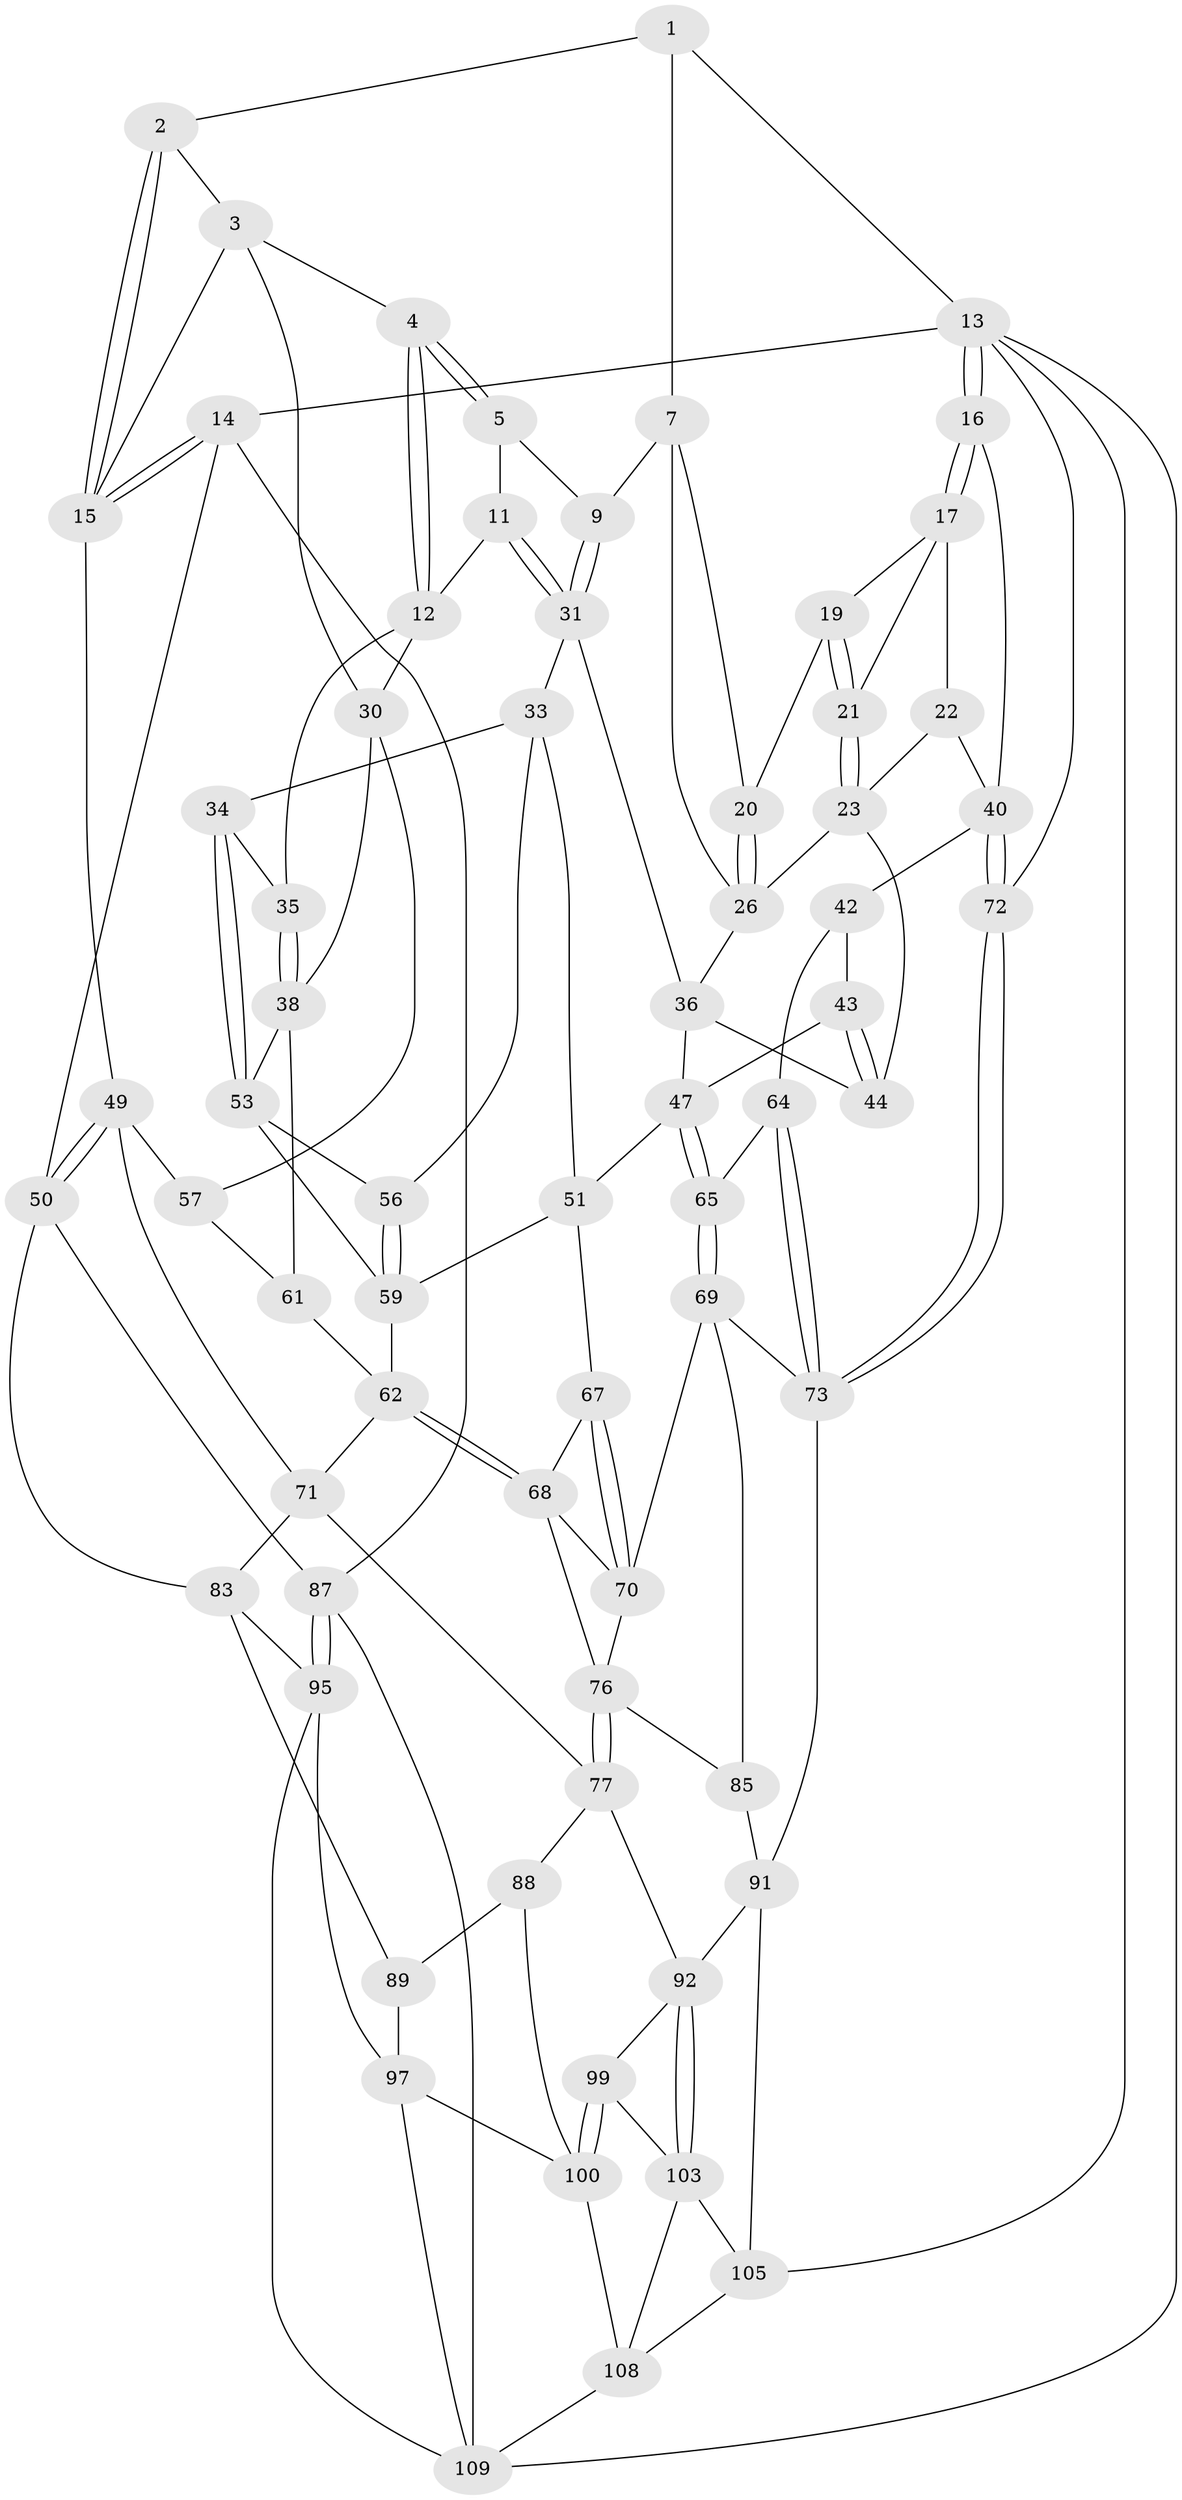 // original degree distribution, {3: 0.018018018018018018, 4: 0.23423423423423423, 5: 0.5405405405405406, 6: 0.2072072072072072}
// Generated by graph-tools (version 1.1) at 2025/42/03/06/25 10:42:33]
// undirected, 67 vertices, 149 edges
graph export_dot {
graph [start="1"]
  node [color=gray90,style=filled];
  1 [pos="+0.4767088529365671+0",super="+6"];
  2 [pos="+0.24168970451780933+0"];
  3 [pos="+0.3108241442255288+0.008344690195494687",super="+24"];
  4 [pos="+0.3985503260467286+0.06510298091500584"];
  5 [pos="+0.46795498918680534+0",super="+10"];
  7 [pos="+0.6929272853618238+0",super="+8"];
  9 [pos="+0.537832049448748+0.08791618644650072"];
  11 [pos="+0.45425110535999114+0.10128559058520542"];
  12 [pos="+0.41703958900701726+0.09245490257223493",super="+29"];
  13 [pos="+1+0",super="+74"];
  14 [pos="+0+0"];
  15 [pos="+0+0",super="+25"];
  16 [pos="+1+0"];
  17 [pos="+0.9660582052035193+0",super="+18"];
  19 [pos="+0.8864796443500231+0.03388755327559671"];
  20 [pos="+0.761371593836547+0.0078130231297119"];
  21 [pos="+0.8524795265178039+0.11627160906587374"];
  22 [pos="+0.8940256713488158+0.13325842992713696"];
  23 [pos="+0.8431502284083598+0.13582258789983748",super="+28"];
  26 [pos="+0.7717119190997378+0.05794072466618129",super="+27"];
  30 [pos="+0.2813557246333098+0.23277447408123997",super="+39"];
  31 [pos="+0.5059823007010448+0.12231646255457401",super="+32"];
  33 [pos="+0.5012381468284665+0.20079659484651458",super="+52"];
  34 [pos="+0.49623226739648085+0.20299802849909795"];
  35 [pos="+0.4200696589156062+0.16573934615209102"];
  36 [pos="+0.6670919193609941+0.16921135624168016",super="+37"];
  38 [pos="+0.288019104637684+0.2513036947771367",super="+55"];
  40 [pos="+1+0.23523082192053116",super="+41"];
  42 [pos="+0.9243552846315026+0.3066798462005827"];
  43 [pos="+0.8412443796404746+0.25179951675000783",super="+46"];
  44 [pos="+0.8200854425011157+0.18395498666949528",super="+45"];
  47 [pos="+0.6667634795927222+0.40353607756260657",super="+48"];
  49 [pos="+0+0.37794662396889533",super="+58"];
  50 [pos="+0+0.3824805730091277",super="+84"];
  51 [pos="+0.5728851393843741+0.32962667454294575",super="+66"];
  53 [pos="+0.38358925911334335+0.2691747794999939",super="+54"];
  56 [pos="+0.47202211553221235+0.32820009083932006"];
  57 [pos="+0.1121385004550207+0.35321605634477393"];
  59 [pos="+0.44560006794690477+0.4061804905247428",super="+60"];
  61 [pos="+0.27265370207112927+0.4362389712515972"];
  62 [pos="+0.34046105892770406+0.4861085231575543",super="+63"];
  64 [pos="+0.8632509108408464+0.42229234730489756"];
  65 [pos="+0.6709022880768423+0.42516796977349863"];
  67 [pos="+0.4546738426875398+0.4269131126184749"];
  68 [pos="+0.3847449391589392+0.5252460565636136",super="+75"];
  69 [pos="+0.6490224681587639+0.48402086265500566",super="+81"];
  70 [pos="+0.6404336117798237+0.49358113055421704",super="+82"];
  71 [pos="+0.19237104133462876+0.5236741602549208",super="+79"];
  72 [pos="+1+0.7232061710545072"];
  73 [pos="+1+0.6905110669410713",super="+80"];
  76 [pos="+0.38018869739123495+0.6516371802336323",super="+86"];
  77 [pos="+0.34942805010100464+0.7027932743983301",super="+78"];
  83 [pos="+0.08374778967223961+0.6583844981061718",super="+90"];
  85 [pos="+0.6302384704171835+0.6426021959677183"];
  87 [pos="+0+0.744285170466691"];
  88 [pos="+0.31467841659598456+0.7322864966471487",super="+102"];
  89 [pos="+0.11475119120316023+0.7785231481697117",super="+96"];
  91 [pos="+0.6322448108019909+0.6959991019403611",super="+94"];
  92 [pos="+0.6110572484692596+0.7649925861698607",super="+93"];
  95 [pos="+0+0.8197350610916712",super="+98"];
  97 [pos="+0.12783996233273479+0.9029086043561801",super="+106"];
  99 [pos="+0.46025817858444384+0.9199514256602843"];
  100 [pos="+0.36098904523988573+0.9841423977763563",super="+101"];
  103 [pos="+0.6259704012470947+0.7992065379376116",super="+104"];
  105 [pos="+0.7609719490685258+0.846738851379604",super="+107"];
  108 [pos="+0.709735766998937+1",super="+111"];
  109 [pos="+0+1",super="+110"];
  1 -- 2;
  1 -- 13;
  1 -- 7;
  2 -- 3;
  2 -- 15;
  2 -- 15;
  3 -- 4;
  3 -- 30;
  3 -- 15;
  4 -- 5;
  4 -- 5;
  4 -- 12;
  4 -- 12;
  5 -- 9;
  5 -- 11;
  7 -- 20;
  7 -- 9;
  7 -- 26;
  9 -- 31;
  9 -- 31;
  11 -- 12;
  11 -- 31;
  11 -- 31;
  12 -- 35;
  12 -- 30;
  13 -- 14;
  13 -- 16;
  13 -- 16;
  13 -- 72;
  13 -- 105;
  13 -- 109;
  14 -- 15;
  14 -- 15;
  14 -- 50;
  14 -- 87;
  15 -- 49;
  16 -- 17;
  16 -- 17;
  16 -- 40;
  17 -- 22;
  17 -- 19;
  17 -- 21;
  19 -- 20;
  19 -- 21;
  19 -- 21;
  20 -- 26;
  20 -- 26;
  21 -- 23;
  21 -- 23;
  22 -- 23;
  22 -- 40;
  23 -- 26;
  23 -- 44;
  26 -- 36;
  30 -- 57;
  30 -- 38;
  31 -- 33;
  31 -- 36;
  33 -- 34;
  33 -- 56;
  33 -- 51;
  34 -- 35;
  34 -- 53;
  34 -- 53;
  35 -- 38;
  35 -- 38;
  36 -- 47;
  36 -- 44;
  38 -- 61;
  38 -- 53;
  40 -- 72;
  40 -- 72;
  40 -- 42;
  42 -- 43;
  42 -- 64;
  43 -- 44 [weight=2];
  43 -- 44;
  43 -- 47;
  47 -- 65;
  47 -- 65;
  47 -- 51;
  49 -- 50;
  49 -- 50;
  49 -- 71;
  49 -- 57;
  50 -- 83;
  50 -- 87;
  51 -- 59;
  51 -- 67;
  53 -- 56;
  53 -- 59;
  56 -- 59;
  56 -- 59;
  57 -- 61;
  59 -- 62;
  61 -- 62;
  62 -- 68;
  62 -- 68;
  62 -- 71;
  64 -- 65;
  64 -- 73;
  64 -- 73;
  65 -- 69;
  65 -- 69;
  67 -- 68;
  67 -- 70;
  67 -- 70;
  68 -- 70;
  68 -- 76;
  69 -- 70;
  69 -- 73;
  69 -- 85;
  70 -- 76;
  71 -- 83;
  71 -- 77;
  72 -- 73;
  72 -- 73;
  73 -- 91;
  76 -- 77;
  76 -- 77;
  76 -- 85;
  77 -- 88;
  77 -- 92;
  83 -- 89;
  83 -- 95;
  85 -- 91;
  87 -- 95;
  87 -- 95;
  87 -- 109;
  88 -- 89 [weight=2];
  88 -- 100;
  89 -- 97;
  91 -- 92;
  91 -- 105;
  92 -- 103;
  92 -- 103;
  92 -- 99;
  95 -- 97;
  95 -- 109;
  97 -- 100;
  97 -- 109;
  99 -- 100;
  99 -- 100;
  99 -- 103;
  100 -- 108;
  103 -- 105;
  103 -- 108;
  105 -- 108;
  108 -- 109;
}
